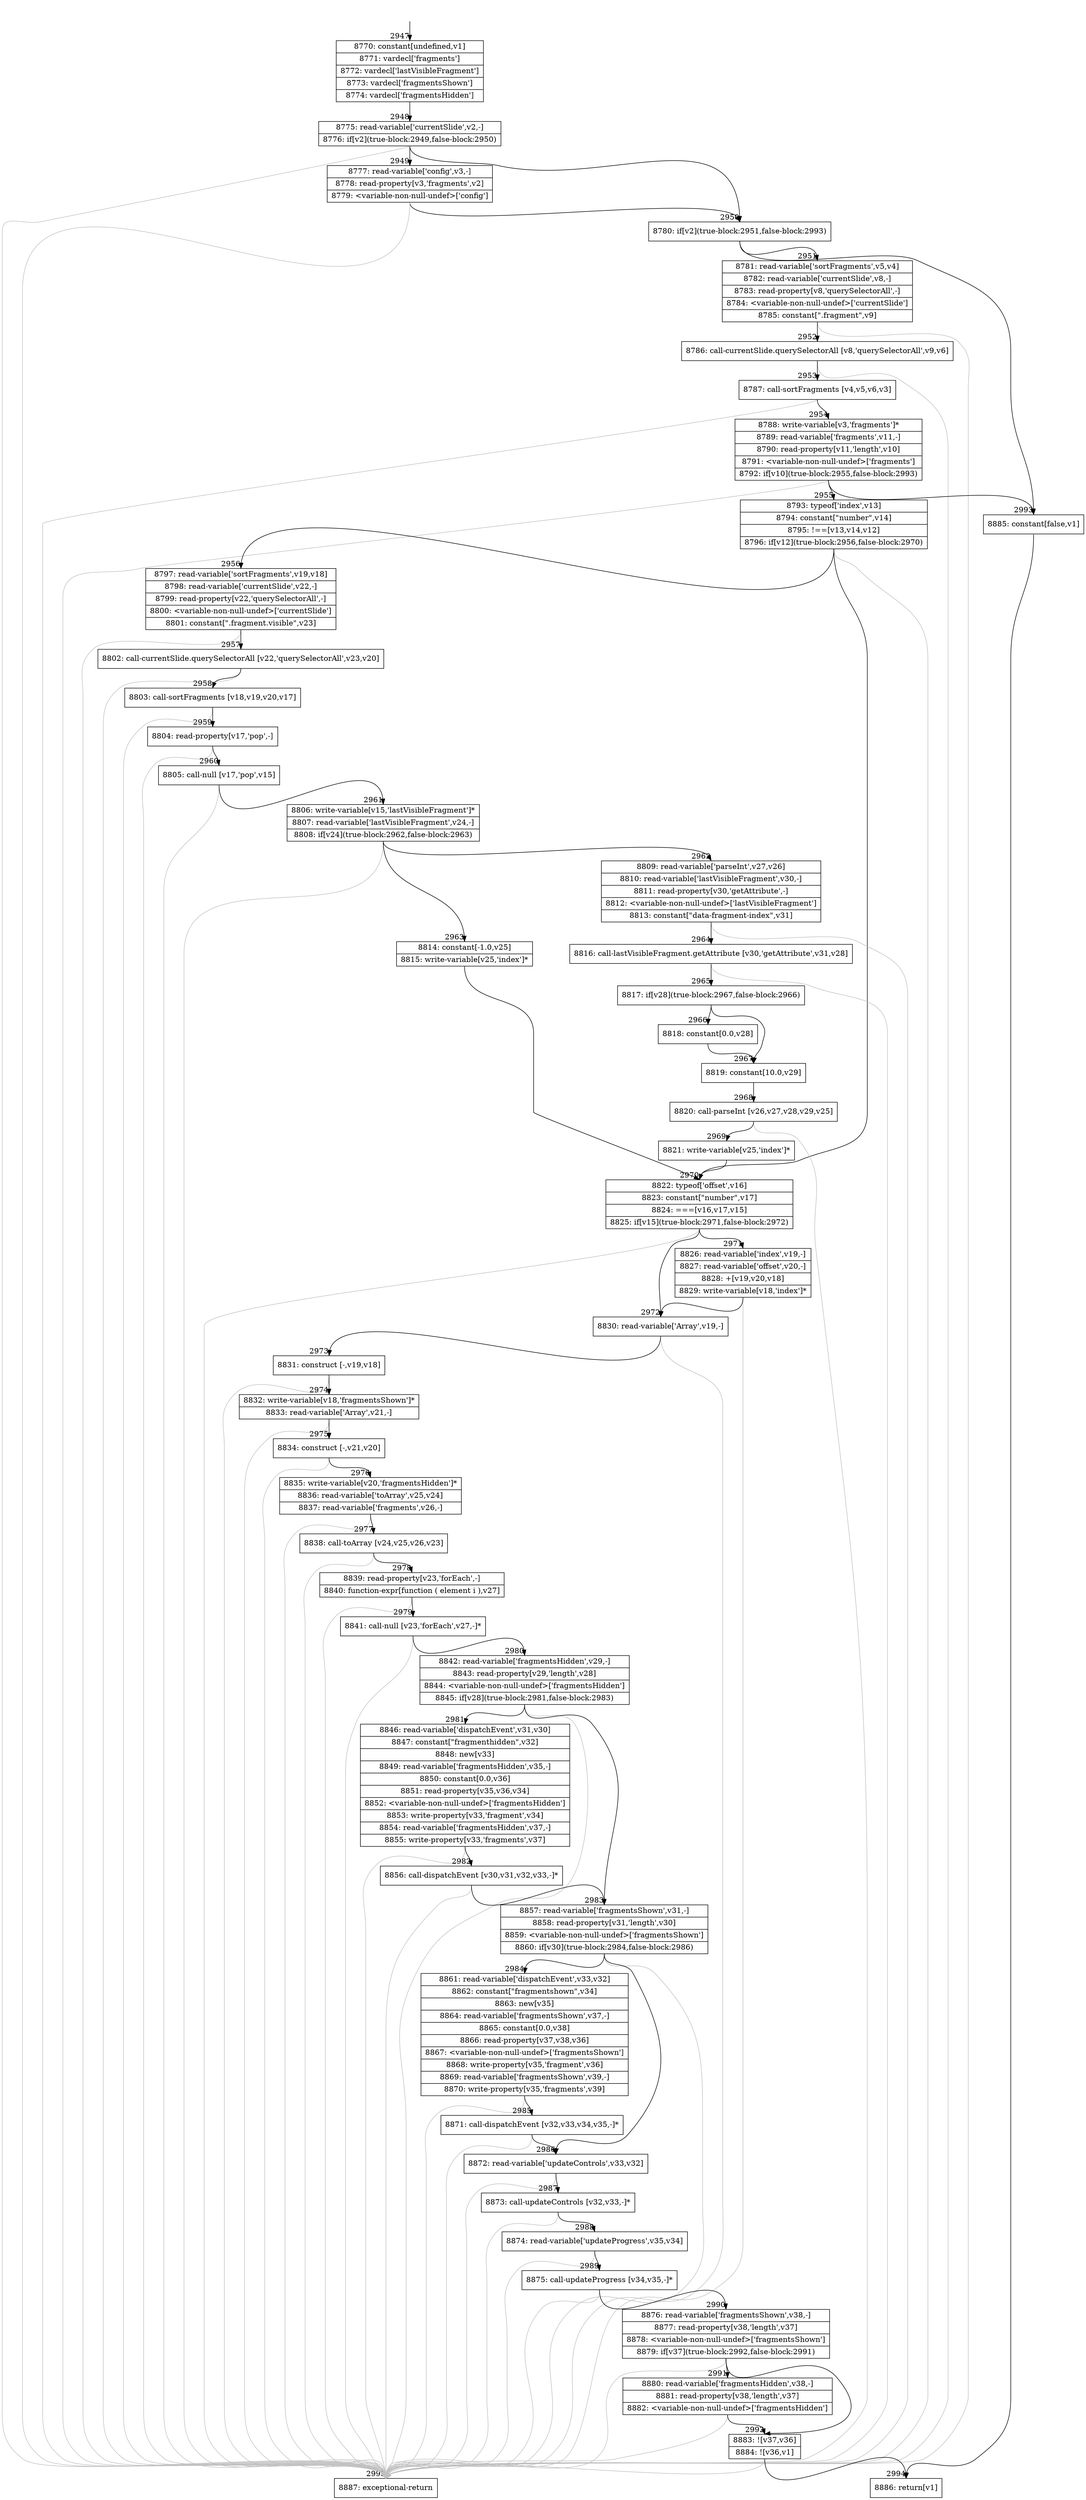 digraph {
rankdir="TD"
BB_entry178[shape=none,label=""];
BB_entry178 -> BB2947 [tailport=s, headport=n, headlabel="    2947"]
BB2947 [shape=record label="{8770: constant[undefined,v1]|8771: vardecl['fragments']|8772: vardecl['lastVisibleFragment']|8773: vardecl['fragmentsShown']|8774: vardecl['fragmentsHidden']}" ] 
BB2947 -> BB2948 [tailport=s, headport=n, headlabel="      2948"]
BB2948 [shape=record label="{8775: read-variable['currentSlide',v2,-]|8776: if[v2](true-block:2949,false-block:2950)}" ] 
BB2948 -> BB2950 [tailport=s, headport=n, headlabel="      2950"]
BB2948 -> BB2949 [tailport=s, headport=n, headlabel="      2949"]
BB2948 -> BB2995 [tailport=s, headport=n, color=gray, headlabel="      2995"]
BB2949 [shape=record label="{8777: read-variable['config',v3,-]|8778: read-property[v3,'fragments',v2]|8779: \<variable-non-null-undef\>['config']}" ] 
BB2949 -> BB2950 [tailport=s, headport=n]
BB2949 -> BB2995 [tailport=s, headport=n, color=gray]
BB2950 [shape=record label="{8780: if[v2](true-block:2951,false-block:2993)}" ] 
BB2950 -> BB2951 [tailport=s, headport=n, headlabel="      2951"]
BB2950 -> BB2993 [tailport=s, headport=n, headlabel="      2993"]
BB2951 [shape=record label="{8781: read-variable['sortFragments',v5,v4]|8782: read-variable['currentSlide',v8,-]|8783: read-property[v8,'querySelectorAll',-]|8784: \<variable-non-null-undef\>['currentSlide']|8785: constant[\".fragment\",v9]}" ] 
BB2951 -> BB2952 [tailport=s, headport=n, headlabel="      2952"]
BB2951 -> BB2995 [tailport=s, headport=n, color=gray]
BB2952 [shape=record label="{8786: call-currentSlide.querySelectorAll [v8,'querySelectorAll',v9,v6]}" ] 
BB2952 -> BB2953 [tailport=s, headport=n, headlabel="      2953"]
BB2952 -> BB2995 [tailport=s, headport=n, color=gray]
BB2953 [shape=record label="{8787: call-sortFragments [v4,v5,v6,v3]}" ] 
BB2953 -> BB2954 [tailport=s, headport=n, headlabel="      2954"]
BB2953 -> BB2995 [tailport=s, headport=n, color=gray]
BB2954 [shape=record label="{8788: write-variable[v3,'fragments']*|8789: read-variable['fragments',v11,-]|8790: read-property[v11,'length',v10]|8791: \<variable-non-null-undef\>['fragments']|8792: if[v10](true-block:2955,false-block:2993)}" ] 
BB2954 -> BB2955 [tailport=s, headport=n, headlabel="      2955"]
BB2954 -> BB2993 [tailport=s, headport=n]
BB2954 -> BB2995 [tailport=s, headport=n, color=gray]
BB2955 [shape=record label="{8793: typeof['index',v13]|8794: constant[\"number\",v14]|8795: !==[v13,v14,v12]|8796: if[v12](true-block:2956,false-block:2970)}" ] 
BB2955 -> BB2956 [tailport=s, headport=n, headlabel="      2956"]
BB2955 -> BB2970 [tailport=s, headport=n, headlabel="      2970"]
BB2955 -> BB2995 [tailport=s, headport=n, color=gray]
BB2956 [shape=record label="{8797: read-variable['sortFragments',v19,v18]|8798: read-variable['currentSlide',v22,-]|8799: read-property[v22,'querySelectorAll',-]|8800: \<variable-non-null-undef\>['currentSlide']|8801: constant[\".fragment.visible\",v23]}" ] 
BB2956 -> BB2957 [tailport=s, headport=n, headlabel="      2957"]
BB2956 -> BB2995 [tailport=s, headport=n, color=gray]
BB2957 [shape=record label="{8802: call-currentSlide.querySelectorAll [v22,'querySelectorAll',v23,v20]}" ] 
BB2957 -> BB2958 [tailport=s, headport=n, headlabel="      2958"]
BB2957 -> BB2995 [tailport=s, headport=n, color=gray]
BB2958 [shape=record label="{8803: call-sortFragments [v18,v19,v20,v17]}" ] 
BB2958 -> BB2959 [tailport=s, headport=n, headlabel="      2959"]
BB2958 -> BB2995 [tailport=s, headport=n, color=gray]
BB2959 [shape=record label="{8804: read-property[v17,'pop',-]}" ] 
BB2959 -> BB2960 [tailport=s, headport=n, headlabel="      2960"]
BB2959 -> BB2995 [tailport=s, headport=n, color=gray]
BB2960 [shape=record label="{8805: call-null [v17,'pop',v15]}" ] 
BB2960 -> BB2961 [tailport=s, headport=n, headlabel="      2961"]
BB2960 -> BB2995 [tailport=s, headport=n, color=gray]
BB2961 [shape=record label="{8806: write-variable[v15,'lastVisibleFragment']*|8807: read-variable['lastVisibleFragment',v24,-]|8808: if[v24](true-block:2962,false-block:2963)}" ] 
BB2961 -> BB2962 [tailport=s, headport=n, headlabel="      2962"]
BB2961 -> BB2963 [tailport=s, headport=n, headlabel="      2963"]
BB2961 -> BB2995 [tailport=s, headport=n, color=gray]
BB2962 [shape=record label="{8809: read-variable['parseInt',v27,v26]|8810: read-variable['lastVisibleFragment',v30,-]|8811: read-property[v30,'getAttribute',-]|8812: \<variable-non-null-undef\>['lastVisibleFragment']|8813: constant[\"data-fragment-index\",v31]}" ] 
BB2962 -> BB2964 [tailport=s, headport=n, headlabel="      2964"]
BB2962 -> BB2995 [tailport=s, headport=n, color=gray]
BB2963 [shape=record label="{8814: constant[-1.0,v25]|8815: write-variable[v25,'index']*}" ] 
BB2963 -> BB2970 [tailport=s, headport=n]
BB2964 [shape=record label="{8816: call-lastVisibleFragment.getAttribute [v30,'getAttribute',v31,v28]}" ] 
BB2964 -> BB2965 [tailport=s, headport=n, headlabel="      2965"]
BB2964 -> BB2995 [tailport=s, headport=n, color=gray]
BB2965 [shape=record label="{8817: if[v28](true-block:2967,false-block:2966)}" ] 
BB2965 -> BB2967 [tailport=s, headport=n, headlabel="      2967"]
BB2965 -> BB2966 [tailport=s, headport=n, headlabel="      2966"]
BB2966 [shape=record label="{8818: constant[0.0,v28]}" ] 
BB2966 -> BB2967 [tailport=s, headport=n]
BB2967 [shape=record label="{8819: constant[10.0,v29]}" ] 
BB2967 -> BB2968 [tailport=s, headport=n, headlabel="      2968"]
BB2968 [shape=record label="{8820: call-parseInt [v26,v27,v28,v29,v25]}" ] 
BB2968 -> BB2969 [tailport=s, headport=n, headlabel="      2969"]
BB2968 -> BB2995 [tailport=s, headport=n, color=gray]
BB2969 [shape=record label="{8821: write-variable[v25,'index']*}" ] 
BB2969 -> BB2970 [tailport=s, headport=n]
BB2970 [shape=record label="{8822: typeof['offset',v16]|8823: constant[\"number\",v17]|8824: ===[v16,v17,v15]|8825: if[v15](true-block:2971,false-block:2972)}" ] 
BB2970 -> BB2971 [tailport=s, headport=n, headlabel="      2971"]
BB2970 -> BB2972 [tailport=s, headport=n, headlabel="      2972"]
BB2970 -> BB2995 [tailport=s, headport=n, color=gray]
BB2971 [shape=record label="{8826: read-variable['index',v19,-]|8827: read-variable['offset',v20,-]|8828: +[v19,v20,v18]|8829: write-variable[v18,'index']*}" ] 
BB2971 -> BB2972 [tailport=s, headport=n]
BB2971 -> BB2995 [tailport=s, headport=n, color=gray]
BB2972 [shape=record label="{8830: read-variable['Array',v19,-]}" ] 
BB2972 -> BB2973 [tailport=s, headport=n, headlabel="      2973"]
BB2972 -> BB2995 [tailport=s, headport=n, color=gray]
BB2973 [shape=record label="{8831: construct [-,v19,v18]}" ] 
BB2973 -> BB2974 [tailport=s, headport=n, headlabel="      2974"]
BB2973 -> BB2995 [tailport=s, headport=n, color=gray]
BB2974 [shape=record label="{8832: write-variable[v18,'fragmentsShown']*|8833: read-variable['Array',v21,-]}" ] 
BB2974 -> BB2975 [tailport=s, headport=n, headlabel="      2975"]
BB2974 -> BB2995 [tailport=s, headport=n, color=gray]
BB2975 [shape=record label="{8834: construct [-,v21,v20]}" ] 
BB2975 -> BB2976 [tailport=s, headport=n, headlabel="      2976"]
BB2975 -> BB2995 [tailport=s, headport=n, color=gray]
BB2976 [shape=record label="{8835: write-variable[v20,'fragmentsHidden']*|8836: read-variable['toArray',v25,v24]|8837: read-variable['fragments',v26,-]}" ] 
BB2976 -> BB2977 [tailport=s, headport=n, headlabel="      2977"]
BB2976 -> BB2995 [tailport=s, headport=n, color=gray]
BB2977 [shape=record label="{8838: call-toArray [v24,v25,v26,v23]}" ] 
BB2977 -> BB2978 [tailport=s, headport=n, headlabel="      2978"]
BB2977 -> BB2995 [tailport=s, headport=n, color=gray]
BB2978 [shape=record label="{8839: read-property[v23,'forEach',-]|8840: function-expr[function ( element i ),v27]}" ] 
BB2978 -> BB2979 [tailport=s, headport=n, headlabel="      2979"]
BB2978 -> BB2995 [tailport=s, headport=n, color=gray]
BB2979 [shape=record label="{8841: call-null [v23,'forEach',v27,-]*}" ] 
BB2979 -> BB2980 [tailport=s, headport=n, headlabel="      2980"]
BB2979 -> BB2995 [tailport=s, headport=n, color=gray]
BB2980 [shape=record label="{8842: read-variable['fragmentsHidden',v29,-]|8843: read-property[v29,'length',v28]|8844: \<variable-non-null-undef\>['fragmentsHidden']|8845: if[v28](true-block:2981,false-block:2983)}" ] 
BB2980 -> BB2981 [tailport=s, headport=n, headlabel="      2981"]
BB2980 -> BB2983 [tailport=s, headport=n, headlabel="      2983"]
BB2980 -> BB2995 [tailport=s, headport=n, color=gray]
BB2981 [shape=record label="{8846: read-variable['dispatchEvent',v31,v30]|8847: constant[\"fragmenthidden\",v32]|8848: new[v33]|8849: read-variable['fragmentsHidden',v35,-]|8850: constant[0.0,v36]|8851: read-property[v35,v36,v34]|8852: \<variable-non-null-undef\>['fragmentsHidden']|8853: write-property[v33,'fragment',v34]|8854: read-variable['fragmentsHidden',v37,-]|8855: write-property[v33,'fragments',v37]}" ] 
BB2981 -> BB2982 [tailport=s, headport=n, headlabel="      2982"]
BB2981 -> BB2995 [tailport=s, headport=n, color=gray]
BB2982 [shape=record label="{8856: call-dispatchEvent [v30,v31,v32,v33,-]*}" ] 
BB2982 -> BB2983 [tailport=s, headport=n]
BB2982 -> BB2995 [tailport=s, headport=n, color=gray]
BB2983 [shape=record label="{8857: read-variable['fragmentsShown',v31,-]|8858: read-property[v31,'length',v30]|8859: \<variable-non-null-undef\>['fragmentsShown']|8860: if[v30](true-block:2984,false-block:2986)}" ] 
BB2983 -> BB2984 [tailport=s, headport=n, headlabel="      2984"]
BB2983 -> BB2986 [tailport=s, headport=n, headlabel="      2986"]
BB2983 -> BB2995 [tailport=s, headport=n, color=gray]
BB2984 [shape=record label="{8861: read-variable['dispatchEvent',v33,v32]|8862: constant[\"fragmentshown\",v34]|8863: new[v35]|8864: read-variable['fragmentsShown',v37,-]|8865: constant[0.0,v38]|8866: read-property[v37,v38,v36]|8867: \<variable-non-null-undef\>['fragmentsShown']|8868: write-property[v35,'fragment',v36]|8869: read-variable['fragmentsShown',v39,-]|8870: write-property[v35,'fragments',v39]}" ] 
BB2984 -> BB2985 [tailport=s, headport=n, headlabel="      2985"]
BB2984 -> BB2995 [tailport=s, headport=n, color=gray]
BB2985 [shape=record label="{8871: call-dispatchEvent [v32,v33,v34,v35,-]*}" ] 
BB2985 -> BB2986 [tailport=s, headport=n]
BB2985 -> BB2995 [tailport=s, headport=n, color=gray]
BB2986 [shape=record label="{8872: read-variable['updateControls',v33,v32]}" ] 
BB2986 -> BB2987 [tailport=s, headport=n, headlabel="      2987"]
BB2986 -> BB2995 [tailport=s, headport=n, color=gray]
BB2987 [shape=record label="{8873: call-updateControls [v32,v33,-]*}" ] 
BB2987 -> BB2988 [tailport=s, headport=n, headlabel="      2988"]
BB2987 -> BB2995 [tailport=s, headport=n, color=gray]
BB2988 [shape=record label="{8874: read-variable['updateProgress',v35,v34]}" ] 
BB2988 -> BB2989 [tailport=s, headport=n, headlabel="      2989"]
BB2988 -> BB2995 [tailport=s, headport=n, color=gray]
BB2989 [shape=record label="{8875: call-updateProgress [v34,v35,-]*}" ] 
BB2989 -> BB2990 [tailport=s, headport=n, headlabel="      2990"]
BB2989 -> BB2995 [tailport=s, headport=n, color=gray]
BB2990 [shape=record label="{8876: read-variable['fragmentsShown',v38,-]|8877: read-property[v38,'length',v37]|8878: \<variable-non-null-undef\>['fragmentsShown']|8879: if[v37](true-block:2992,false-block:2991)}" ] 
BB2990 -> BB2992 [tailport=s, headport=n, headlabel="      2992"]
BB2990 -> BB2991 [tailport=s, headport=n, headlabel="      2991"]
BB2990 -> BB2995 [tailport=s, headport=n, color=gray]
BB2991 [shape=record label="{8880: read-variable['fragmentsHidden',v38,-]|8881: read-property[v38,'length',v37]|8882: \<variable-non-null-undef\>['fragmentsHidden']}" ] 
BB2991 -> BB2992 [tailport=s, headport=n]
BB2991 -> BB2995 [tailport=s, headport=n, color=gray]
BB2992 [shape=record label="{8883: ![v37,v36]|8884: ![v36,v1]}" ] 
BB2992 -> BB2994 [tailport=s, headport=n, headlabel="      2994"]
BB2992 -> BB2995 [tailport=s, headport=n, color=gray]
BB2993 [shape=record label="{8885: constant[false,v1]}" ] 
BB2993 -> BB2994 [tailport=s, headport=n]
BB2994 [shape=record label="{8886: return[v1]}" ] 
BB2995 [shape=record label="{8887: exceptional-return}" ] 
//#$~ 3474
}
